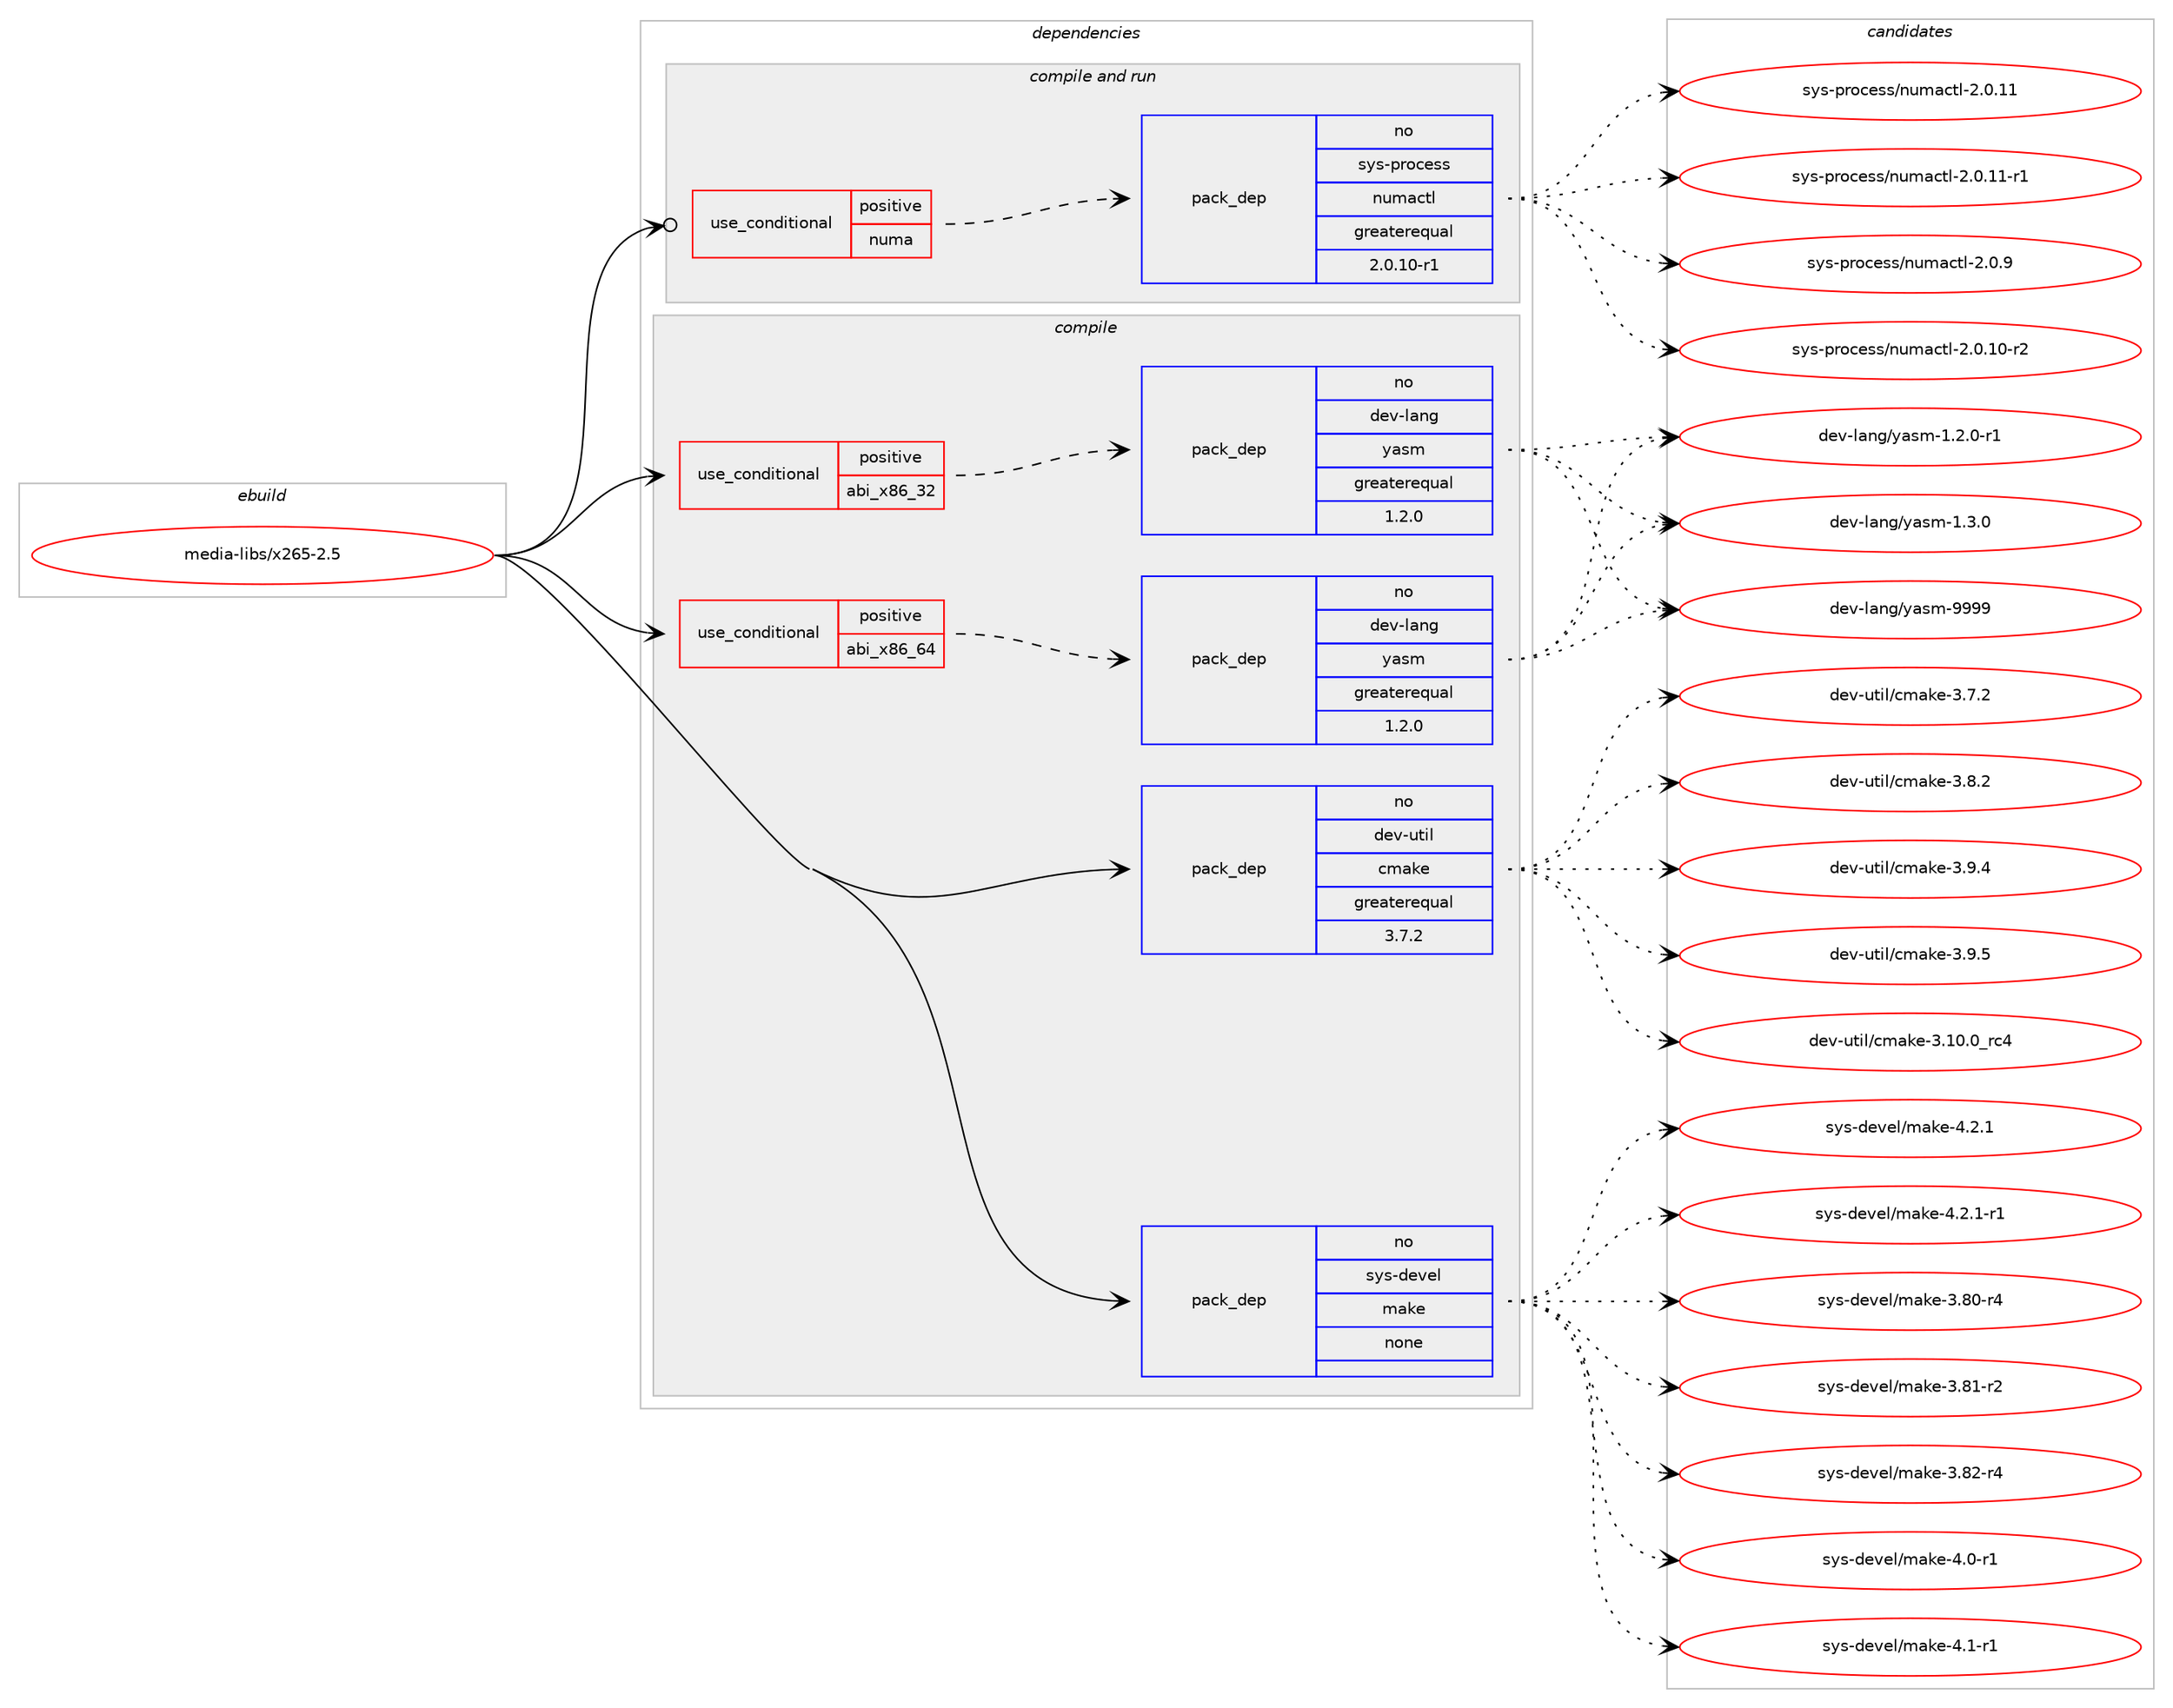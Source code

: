 digraph prolog {

# *************
# Graph options
# *************

newrank=true;
concentrate=true;
compound=true;
graph [rankdir=LR,fontname=Helvetica,fontsize=10,ranksep=1.5];#, ranksep=2.5, nodesep=0.2];
edge  [arrowhead=vee];
node  [fontname=Helvetica,fontsize=10];

# **********
# The ebuild
# **********

subgraph cluster_leftcol {
color=gray;
rank=same;
label=<<i>ebuild</i>>;
id [label="media-libs/x265-2.5", color=red, width=4, href="../media-libs/x265-2.5.svg"];
}

# ****************
# The dependencies
# ****************

subgraph cluster_midcol {
color=gray;
label=<<i>dependencies</i>>;
subgraph cluster_compile {
fillcolor="#eeeeee";
style=filled;
label=<<i>compile</i>>;
subgraph cond91699 {
dependency371183 [label=<<TABLE BORDER="0" CELLBORDER="1" CELLSPACING="0" CELLPADDING="4"><TR><TD ROWSPAN="3" CELLPADDING="10">use_conditional</TD></TR><TR><TD>positive</TD></TR><TR><TD>abi_x86_32</TD></TR></TABLE>>, shape=none, color=red];
subgraph pack273542 {
dependency371184 [label=<<TABLE BORDER="0" CELLBORDER="1" CELLSPACING="0" CELLPADDING="4" WIDTH="220"><TR><TD ROWSPAN="6" CELLPADDING="30">pack_dep</TD></TR><TR><TD WIDTH="110">no</TD></TR><TR><TD>dev-lang</TD></TR><TR><TD>yasm</TD></TR><TR><TD>greaterequal</TD></TR><TR><TD>1.2.0</TD></TR></TABLE>>, shape=none, color=blue];
}
dependency371183:e -> dependency371184:w [weight=20,style="dashed",arrowhead="vee"];
}
id:e -> dependency371183:w [weight=20,style="solid",arrowhead="vee"];
subgraph cond91700 {
dependency371185 [label=<<TABLE BORDER="0" CELLBORDER="1" CELLSPACING="0" CELLPADDING="4"><TR><TD ROWSPAN="3" CELLPADDING="10">use_conditional</TD></TR><TR><TD>positive</TD></TR><TR><TD>abi_x86_64</TD></TR></TABLE>>, shape=none, color=red];
subgraph pack273543 {
dependency371186 [label=<<TABLE BORDER="0" CELLBORDER="1" CELLSPACING="0" CELLPADDING="4" WIDTH="220"><TR><TD ROWSPAN="6" CELLPADDING="30">pack_dep</TD></TR><TR><TD WIDTH="110">no</TD></TR><TR><TD>dev-lang</TD></TR><TR><TD>yasm</TD></TR><TR><TD>greaterequal</TD></TR><TR><TD>1.2.0</TD></TR></TABLE>>, shape=none, color=blue];
}
dependency371185:e -> dependency371186:w [weight=20,style="dashed",arrowhead="vee"];
}
id:e -> dependency371185:w [weight=20,style="solid",arrowhead="vee"];
subgraph pack273544 {
dependency371187 [label=<<TABLE BORDER="0" CELLBORDER="1" CELLSPACING="0" CELLPADDING="4" WIDTH="220"><TR><TD ROWSPAN="6" CELLPADDING="30">pack_dep</TD></TR><TR><TD WIDTH="110">no</TD></TR><TR><TD>dev-util</TD></TR><TR><TD>cmake</TD></TR><TR><TD>greaterequal</TD></TR><TR><TD>3.7.2</TD></TR></TABLE>>, shape=none, color=blue];
}
id:e -> dependency371187:w [weight=20,style="solid",arrowhead="vee"];
subgraph pack273545 {
dependency371188 [label=<<TABLE BORDER="0" CELLBORDER="1" CELLSPACING="0" CELLPADDING="4" WIDTH="220"><TR><TD ROWSPAN="6" CELLPADDING="30">pack_dep</TD></TR><TR><TD WIDTH="110">no</TD></TR><TR><TD>sys-devel</TD></TR><TR><TD>make</TD></TR><TR><TD>none</TD></TR><TR><TD></TD></TR></TABLE>>, shape=none, color=blue];
}
id:e -> dependency371188:w [weight=20,style="solid",arrowhead="vee"];
}
subgraph cluster_compileandrun {
fillcolor="#eeeeee";
style=filled;
label=<<i>compile and run</i>>;
subgraph cond91701 {
dependency371189 [label=<<TABLE BORDER="0" CELLBORDER="1" CELLSPACING="0" CELLPADDING="4"><TR><TD ROWSPAN="3" CELLPADDING="10">use_conditional</TD></TR><TR><TD>positive</TD></TR><TR><TD>numa</TD></TR></TABLE>>, shape=none, color=red];
subgraph pack273546 {
dependency371190 [label=<<TABLE BORDER="0" CELLBORDER="1" CELLSPACING="0" CELLPADDING="4" WIDTH="220"><TR><TD ROWSPAN="6" CELLPADDING="30">pack_dep</TD></TR><TR><TD WIDTH="110">no</TD></TR><TR><TD>sys-process</TD></TR><TR><TD>numactl</TD></TR><TR><TD>greaterequal</TD></TR><TR><TD>2.0.10-r1</TD></TR></TABLE>>, shape=none, color=blue];
}
dependency371189:e -> dependency371190:w [weight=20,style="dashed",arrowhead="vee"];
}
id:e -> dependency371189:w [weight=20,style="solid",arrowhead="odotvee"];
}
subgraph cluster_run {
fillcolor="#eeeeee";
style=filled;
label=<<i>run</i>>;
}
}

# **************
# The candidates
# **************

subgraph cluster_choices {
rank=same;
color=gray;
label=<<i>candidates</i>>;

subgraph choice273542 {
color=black;
nodesep=1;
choice100101118451089711010347121971151094549465046484511449 [label="dev-lang/yasm-1.2.0-r1", color=red, width=4,href="../dev-lang/yasm-1.2.0-r1.svg"];
choice10010111845108971101034712197115109454946514648 [label="dev-lang/yasm-1.3.0", color=red, width=4,href="../dev-lang/yasm-1.3.0.svg"];
choice100101118451089711010347121971151094557575757 [label="dev-lang/yasm-9999", color=red, width=4,href="../dev-lang/yasm-9999.svg"];
dependency371184:e -> choice100101118451089711010347121971151094549465046484511449:w [style=dotted,weight="100"];
dependency371184:e -> choice10010111845108971101034712197115109454946514648:w [style=dotted,weight="100"];
dependency371184:e -> choice100101118451089711010347121971151094557575757:w [style=dotted,weight="100"];
}
subgraph choice273543 {
color=black;
nodesep=1;
choice100101118451089711010347121971151094549465046484511449 [label="dev-lang/yasm-1.2.0-r1", color=red, width=4,href="../dev-lang/yasm-1.2.0-r1.svg"];
choice10010111845108971101034712197115109454946514648 [label="dev-lang/yasm-1.3.0", color=red, width=4,href="../dev-lang/yasm-1.3.0.svg"];
choice100101118451089711010347121971151094557575757 [label="dev-lang/yasm-9999", color=red, width=4,href="../dev-lang/yasm-9999.svg"];
dependency371186:e -> choice100101118451089711010347121971151094549465046484511449:w [style=dotted,weight="100"];
dependency371186:e -> choice10010111845108971101034712197115109454946514648:w [style=dotted,weight="100"];
dependency371186:e -> choice100101118451089711010347121971151094557575757:w [style=dotted,weight="100"];
}
subgraph choice273544 {
color=black;
nodesep=1;
choice1001011184511711610510847991099710710145514649484648951149952 [label="dev-util/cmake-3.10.0_rc4", color=red, width=4,href="../dev-util/cmake-3.10.0_rc4.svg"];
choice10010111845117116105108479910997107101455146554650 [label="dev-util/cmake-3.7.2", color=red, width=4,href="../dev-util/cmake-3.7.2.svg"];
choice10010111845117116105108479910997107101455146564650 [label="dev-util/cmake-3.8.2", color=red, width=4,href="../dev-util/cmake-3.8.2.svg"];
choice10010111845117116105108479910997107101455146574652 [label="dev-util/cmake-3.9.4", color=red, width=4,href="../dev-util/cmake-3.9.4.svg"];
choice10010111845117116105108479910997107101455146574653 [label="dev-util/cmake-3.9.5", color=red, width=4,href="../dev-util/cmake-3.9.5.svg"];
dependency371187:e -> choice1001011184511711610510847991099710710145514649484648951149952:w [style=dotted,weight="100"];
dependency371187:e -> choice10010111845117116105108479910997107101455146554650:w [style=dotted,weight="100"];
dependency371187:e -> choice10010111845117116105108479910997107101455146564650:w [style=dotted,weight="100"];
dependency371187:e -> choice10010111845117116105108479910997107101455146574652:w [style=dotted,weight="100"];
dependency371187:e -> choice10010111845117116105108479910997107101455146574653:w [style=dotted,weight="100"];
}
subgraph choice273545 {
color=black;
nodesep=1;
choice11512111545100101118101108471099710710145514656484511452 [label="sys-devel/make-3.80-r4", color=red, width=4,href="../sys-devel/make-3.80-r4.svg"];
choice11512111545100101118101108471099710710145514656494511450 [label="sys-devel/make-3.81-r2", color=red, width=4,href="../sys-devel/make-3.81-r2.svg"];
choice11512111545100101118101108471099710710145514656504511452 [label="sys-devel/make-3.82-r4", color=red, width=4,href="../sys-devel/make-3.82-r4.svg"];
choice115121115451001011181011084710997107101455246484511449 [label="sys-devel/make-4.0-r1", color=red, width=4,href="../sys-devel/make-4.0-r1.svg"];
choice115121115451001011181011084710997107101455246494511449 [label="sys-devel/make-4.1-r1", color=red, width=4,href="../sys-devel/make-4.1-r1.svg"];
choice115121115451001011181011084710997107101455246504649 [label="sys-devel/make-4.2.1", color=red, width=4,href="../sys-devel/make-4.2.1.svg"];
choice1151211154510010111810110847109971071014552465046494511449 [label="sys-devel/make-4.2.1-r1", color=red, width=4,href="../sys-devel/make-4.2.1-r1.svg"];
dependency371188:e -> choice11512111545100101118101108471099710710145514656484511452:w [style=dotted,weight="100"];
dependency371188:e -> choice11512111545100101118101108471099710710145514656494511450:w [style=dotted,weight="100"];
dependency371188:e -> choice11512111545100101118101108471099710710145514656504511452:w [style=dotted,weight="100"];
dependency371188:e -> choice115121115451001011181011084710997107101455246484511449:w [style=dotted,weight="100"];
dependency371188:e -> choice115121115451001011181011084710997107101455246494511449:w [style=dotted,weight="100"];
dependency371188:e -> choice115121115451001011181011084710997107101455246504649:w [style=dotted,weight="100"];
dependency371188:e -> choice1151211154510010111810110847109971071014552465046494511449:w [style=dotted,weight="100"];
}
subgraph choice273546 {
color=black;
nodesep=1;
choice1151211154511211411199101115115471101171099799116108455046484649484511450 [label="sys-process/numactl-2.0.10-r2", color=red, width=4,href="../sys-process/numactl-2.0.10-r2.svg"];
choice115121115451121141119910111511547110117109979911610845504648464949 [label="sys-process/numactl-2.0.11", color=red, width=4,href="../sys-process/numactl-2.0.11.svg"];
choice1151211154511211411199101115115471101171099799116108455046484649494511449 [label="sys-process/numactl-2.0.11-r1", color=red, width=4,href="../sys-process/numactl-2.0.11-r1.svg"];
choice1151211154511211411199101115115471101171099799116108455046484657 [label="sys-process/numactl-2.0.9", color=red, width=4,href="../sys-process/numactl-2.0.9.svg"];
dependency371190:e -> choice1151211154511211411199101115115471101171099799116108455046484649484511450:w [style=dotted,weight="100"];
dependency371190:e -> choice115121115451121141119910111511547110117109979911610845504648464949:w [style=dotted,weight="100"];
dependency371190:e -> choice1151211154511211411199101115115471101171099799116108455046484649494511449:w [style=dotted,weight="100"];
dependency371190:e -> choice1151211154511211411199101115115471101171099799116108455046484657:w [style=dotted,weight="100"];
}
}

}
